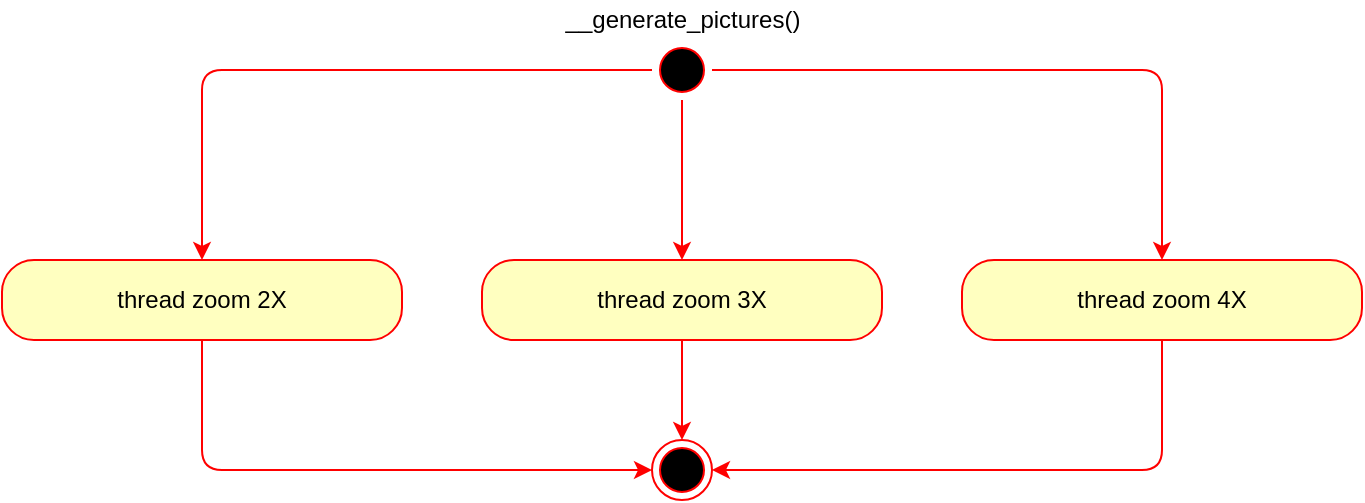 <mxfile>
    <diagram id="NQ8C6YZTt6mcr_k8dYG5" name="__process_picture()">
        <mxGraphModel dx="1074" dy="521" grid="1" gridSize="10" guides="1" tooltips="1" connect="1" arrows="1" fold="1" page="1" pageScale="1" pageWidth="827" pageHeight="1169" math="0" shadow="0">
            <root>
                <mxCell id="o7XjQStySnBTKkAdgTy3-0"/>
                <mxCell id="o7XjQStySnBTKkAdgTy3-1" parent="o7XjQStySnBTKkAdgTy3-0"/>
                <mxCell id="SrO7Xi9fvuJ-vgtuY18P-0" value="" style="ellipse;html=1;shape=startState;fillColor=#000000;strokeColor=#ff0000;" parent="o7XjQStySnBTKkAdgTy3-1" vertex="1">
                    <mxGeometry x="365" y="210" width="30" height="30" as="geometry"/>
                </mxCell>
                <mxCell id="SrO7Xi9fvuJ-vgtuY18P-3" value="&lt;span style=&quot;text-align: left&quot;&gt;__generate_pictures()&lt;/span&gt;" style="text;html=1;align=center;verticalAlign=middle;resizable=0;points=[];autosize=1;strokeColor=none;fillColor=none;" parent="o7XjQStySnBTKkAdgTy3-1" vertex="1">
                    <mxGeometry x="315" y="190" width="130" height="20" as="geometry"/>
                </mxCell>
                <mxCell id="SrO7Xi9fvuJ-vgtuY18P-8" style="edgeStyle=elbowEdgeStyle;html=1;entryX=0;entryY=0.5;entryDx=0;entryDy=0;startArrow=classic;startFill=1;endArrow=none;endFill=0;strokeColor=#FF0000;" parent="o7XjQStySnBTKkAdgTy3-1" source="SrO7Xi9fvuJ-vgtuY18P-4" target="SrO7Xi9fvuJ-vgtuY18P-0" edge="1">
                    <mxGeometry relative="1" as="geometry">
                        <Array as="points">
                            <mxPoint x="140" y="280"/>
                            <mxPoint x="170" y="260"/>
                        </Array>
                        <mxPoint x="280" y="220" as="targetPoint"/>
                    </mxGeometry>
                </mxCell>
                <mxCell id="4nPWI2hymKt95uSj4Esr-2" style="edgeStyle=elbowEdgeStyle;html=1;entryX=0;entryY=0.5;entryDx=0;entryDy=0;startArrow=none;startFill=0;endArrow=classic;endFill=1;strokeColor=#FF0000;" parent="o7XjQStySnBTKkAdgTy3-1" source="SrO7Xi9fvuJ-vgtuY18P-4" target="4nPWI2hymKt95uSj4Esr-0" edge="1">
                    <mxGeometry relative="1" as="geometry">
                        <Array as="points">
                            <mxPoint x="140" y="400"/>
                        </Array>
                    </mxGeometry>
                </mxCell>
                <mxCell id="SrO7Xi9fvuJ-vgtuY18P-4" value="&lt;span style=&quot;text-align: left&quot;&gt;thread zoom 2X&lt;/span&gt;" style="rounded=1;whiteSpace=wrap;html=1;arcSize=40;fontColor=#000000;fillColor=#ffffc0;strokeColor=#ff0000;" parent="o7XjQStySnBTKkAdgTy3-1" vertex="1">
                    <mxGeometry x="40" y="320" width="200" height="40" as="geometry"/>
                </mxCell>
                <mxCell id="SrO7Xi9fvuJ-vgtuY18P-9" style="edgeStyle=elbowEdgeStyle;html=1;entryX=1;entryY=0.5;entryDx=0;entryDy=0;startArrow=classic;startFill=1;endArrow=none;endFill=0;strokeColor=#FF0000;exitX=0.5;exitY=0;exitDx=0;exitDy=0;" parent="o7XjQStySnBTKkAdgTy3-1" source="SrO7Xi9fvuJ-vgtuY18P-5" target="SrO7Xi9fvuJ-vgtuY18P-0" edge="1">
                    <mxGeometry relative="1" as="geometry">
                        <Array as="points">
                            <mxPoint x="620" y="280"/>
                        </Array>
                        <mxPoint x="480" y="220" as="targetPoint"/>
                    </mxGeometry>
                </mxCell>
                <mxCell id="4nPWI2hymKt95uSj4Esr-3" style="edgeStyle=elbowEdgeStyle;html=1;entryX=1;entryY=0.5;entryDx=0;entryDy=0;startArrow=none;startFill=0;endArrow=classic;endFill=1;strokeColor=#FF0000;" parent="o7XjQStySnBTKkAdgTy3-1" source="SrO7Xi9fvuJ-vgtuY18P-5" target="4nPWI2hymKt95uSj4Esr-0" edge="1">
                    <mxGeometry relative="1" as="geometry">
                        <Array as="points">
                            <mxPoint x="620" y="390"/>
                        </Array>
                    </mxGeometry>
                </mxCell>
                <mxCell id="SrO7Xi9fvuJ-vgtuY18P-5" value="&lt;span style=&quot;text-align: left&quot;&gt;thread&amp;nbsp;zoom 4X&lt;/span&gt;" style="rounded=1;whiteSpace=wrap;html=1;arcSize=40;fontColor=#000000;fillColor=#ffffc0;strokeColor=#ff0000;" parent="o7XjQStySnBTKkAdgTy3-1" vertex="1">
                    <mxGeometry x="520" y="320" width="200" height="40" as="geometry"/>
                </mxCell>
                <mxCell id="SrO7Xi9fvuJ-vgtuY18P-7" style="edgeStyle=orthogonalEdgeStyle;curved=1;html=1;entryX=0.5;entryY=1;entryDx=0;entryDy=0;startArrow=classic;startFill=1;endArrow=none;endFill=0;strokeColor=#FF0000;" parent="o7XjQStySnBTKkAdgTy3-1" source="SrO7Xi9fvuJ-vgtuY18P-6" target="SrO7Xi9fvuJ-vgtuY18P-0" edge="1">
                    <mxGeometry relative="1" as="geometry">
                        <mxPoint x="380" y="240" as="targetPoint"/>
                    </mxGeometry>
                </mxCell>
                <mxCell id="4nPWI2hymKt95uSj4Esr-1" style="edgeStyle=elbowEdgeStyle;html=1;exitX=0.5;exitY=1;exitDx=0;exitDy=0;entryX=0.5;entryY=0;entryDx=0;entryDy=0;startArrow=none;startFill=0;endArrow=classic;endFill=1;strokeColor=#FF0000;" parent="o7XjQStySnBTKkAdgTy3-1" source="SrO7Xi9fvuJ-vgtuY18P-6" target="4nPWI2hymKt95uSj4Esr-0" edge="1">
                    <mxGeometry relative="1" as="geometry"/>
                </mxCell>
                <mxCell id="SrO7Xi9fvuJ-vgtuY18P-6" value="&lt;span style=&quot;text-align: left&quot;&gt;thread zoom 3X&lt;/span&gt;" style="rounded=1;whiteSpace=wrap;html=1;arcSize=40;fontColor=#000000;fillColor=#ffffc0;strokeColor=#ff0000;" parent="o7XjQStySnBTKkAdgTy3-1" vertex="1">
                    <mxGeometry x="280" y="320" width="200" height="40" as="geometry"/>
                </mxCell>
                <mxCell id="4nPWI2hymKt95uSj4Esr-0" value="" style="ellipse;html=1;shape=endState;fillColor=#000000;strokeColor=#ff0000;" parent="o7XjQStySnBTKkAdgTy3-1" vertex="1">
                    <mxGeometry x="365" y="410" width="30" height="30" as="geometry"/>
                </mxCell>
            </root>
        </mxGraphModel>
    </diagram>
    <diagram id="Umb4qV9Q7joxZF1_kn6b" name="Global Architecture">
        <mxGraphModel dx="990" dy="691" grid="1" gridSize="10" guides="1" tooltips="1" connect="1" arrows="1" fold="1" page="1" pageScale="1" pageWidth="827" pageHeight="1169" math="0" shadow="0">
            <root>
                <mxCell id="0"/>
                <mxCell id="1" parent="0"/>
                <mxCell id="9" style="edgeStyle=none;html=1;startArrow=classic;startFill=1;" parent="1" source="7" target="8" edge="1">
                    <mxGeometry relative="1" as="geometry"/>
                </mxCell>
                <mxCell id="10" value="HTTP" style="edgeLabel;html=1;align=center;verticalAlign=middle;resizable=0;points=[];" parent="9" vertex="1" connectable="0">
                    <mxGeometry x="-0.373" y="-1" relative="1" as="geometry">
                        <mxPoint as="offset"/>
                    </mxGeometry>
                </mxCell>
                <mxCell id="7" value="User" style="points=[];aspect=fixed;html=1;align=center;shadow=0;dashed=0;image;image=img/lib/allied_telesis/computer_and_terminals/Personal_Computer.svg;" parent="1" vertex="1">
                    <mxGeometry x="144" y="437.24" width="95.6" height="129.56" as="geometry"/>
                </mxCell>
                <mxCell id="8" value="VMagnify server" style="image;html=1;image=img/lib/clip_art/computers/Server_128x128.png" parent="1" vertex="1">
                    <mxGeometry x="480" y="441.8" width="200" height="120" as="geometry"/>
                </mxCell>
            </root>
        </mxGraphModel>
    </diagram>
    <diagram id="L5cocBI39ZsW0s459yIp" name="process_uploaded_picture()">
        <mxGraphModel dx="396" dy="276" grid="1" gridSize="10" guides="1" tooltips="1" connect="1" arrows="1" fold="1" page="1" pageScale="1" pageWidth="827" pageHeight="1169" math="0" shadow="0">
            <root>
                <mxCell id="AcEDovaewm3Qbmrhu6Q4-0"/>
                <mxCell id="AcEDovaewm3Qbmrhu6Q4-1" parent="AcEDovaewm3Qbmrhu6Q4-0"/>
                <mxCell id="s4J1PNSF8YR8wlfG6eTc-0" value="" style="ellipse;html=1;shape=startState;fillColor=#000000;strokeColor=#ff0000;" vertex="1" parent="AcEDovaewm3Qbmrhu6Q4-1">
                    <mxGeometry x="245" y="370" width="30" height="30" as="geometry"/>
                </mxCell>
                <mxCell id="s4J1PNSF8YR8wlfG6eTc-4" value="&lt;span style=&quot;text-align: left&quot;&gt;process_uploaded_picture(file:string) : bool&lt;/span&gt;" style="text;html=1;align=center;verticalAlign=middle;resizable=0;points=[];autosize=1;strokeColor=none;fillColor=none;" vertex="1" parent="AcEDovaewm3Qbmrhu6Q4-1">
                    <mxGeometry x="140" y="340" width="240" height="20" as="geometry"/>
                </mxCell>
                <mxCell id="s4J1PNSF8YR8wlfG6eTc-7" value="" style="ellipse;html=1;shape=endState;fillColor=#000000;strokeColor=#ff0000;" vertex="1" parent="AcEDovaewm3Qbmrhu6Q4-1">
                    <mxGeometry x="726" y="805" width="30" height="30" as="geometry"/>
                </mxCell>
                <mxCell id="KM4g0bSWTcc0E6VetSVF-0" style="edgeStyle=orthogonalEdgeStyle;curved=1;html=1;startArrow=classic;startFill=1;endArrow=none;endFill=0;strokeColor=#FF0000;" edge="1" parent="AcEDovaewm3Qbmrhu6Q4-1" source="s4J1PNSF8YR8wlfG6eTc-8" target="s4J1PNSF8YR8wlfG6eTc-0">
                    <mxGeometry relative="1" as="geometry"/>
                </mxCell>
                <mxCell id="s4J1PNSF8YR8wlfG6eTc-8" value="&lt;span style=&quot;text-align: left&quot;&gt;__upload_picture(url:string)&lt;/span&gt;" style="rounded=1;whiteSpace=wrap;html=1;arcSize=40;fontColor=#000000;fillColor=#ffffc0;strokeColor=#ff0000;" vertex="1" parent="AcEDovaewm3Qbmrhu6Q4-1">
                    <mxGeometry x="160" y="440" width="200" height="40" as="geometry"/>
                </mxCell>
                <mxCell id="s4J1PNSF8YR8wlfG6eTc-9" value="Return value" style="rhombus;whiteSpace=wrap;html=1;fillColor=#ffffc0;strokeColor=#ff0000;" vertex="1" parent="AcEDovaewm3Qbmrhu6Q4-1">
                    <mxGeometry x="180" y="540" width="160" height="80" as="geometry"/>
                </mxCell>
                <mxCell id="s4J1PNSF8YR8wlfG6eTc-10" value="false" style="edgeStyle=orthogonalEdgeStyle;html=1;align=left;verticalAlign=bottom;endArrow=open;endSize=8;strokeColor=#ff0000;" edge="1" parent="AcEDovaewm3Qbmrhu6Q4-1" source="s4J1PNSF8YR8wlfG6eTc-9">
                    <mxGeometry x="-1" relative="1" as="geometry">
                        <mxPoint x="440" y="820" as="targetPoint"/>
                        <mxPoint x="350" y="270" as="sourcePoint"/>
                        <Array as="points">
                            <mxPoint x="400" y="580"/>
                            <mxPoint x="400" y="820"/>
                        </Array>
                    </mxGeometry>
                </mxCell>
                <mxCell id="s4J1PNSF8YR8wlfG6eTc-11" value="Return false" style="text;html=1;align=center;verticalAlign=middle;resizable=0;points=[];autosize=1;strokeColor=none;fillColor=none;" vertex="1" parent="AcEDovaewm3Qbmrhu6Q4-1">
                    <mxGeometry x="700" y="780" width="80" height="20" as="geometry"/>
                </mxCell>
                <mxCell id="s4J1PNSF8YR8wlfG6eTc-12" value="bool" style="edgeStyle=orthogonalEdgeStyle;html=1;verticalAlign=bottom;endArrow=open;endSize=8;strokeColor=#ff0000;entryX=0.5;entryY=0;entryDx=0;entryDy=0;exitX=0.5;exitY=1;exitDx=0;exitDy=0;" edge="1" parent="AcEDovaewm3Qbmrhu6Q4-1" source="s4J1PNSF8YR8wlfG6eTc-8" target="s4J1PNSF8YR8wlfG6eTc-9">
                    <mxGeometry relative="1" as="geometry">
                        <mxPoint x="304" y="310" as="targetPoint"/>
                        <mxPoint x="304" y="250" as="sourcePoint"/>
                    </mxGeometry>
                </mxCell>
                <mxCell id="s4J1PNSF8YR8wlfG6eTc-13" value="&lt;span style=&quot;text-align: left&quot;&gt;__validate_picture(file : string)&lt;/span&gt;" style="rounded=1;whiteSpace=wrap;html=1;arcSize=40;fontColor=#000000;fillColor=#ffffc0;strokeColor=#ff0000;" vertex="1" parent="AcEDovaewm3Qbmrhu6Q4-1">
                    <mxGeometry x="160" y="680" width="200" height="40" as="geometry"/>
                </mxCell>
                <mxCell id="s4J1PNSF8YR8wlfG6eTc-14" value="true" style="edgeStyle=orthogonalEdgeStyle;html=1;align=left;verticalAlign=top;endArrow=open;endSize=8;strokeColor=#ff0000;entryX=0.5;entryY=0;entryDx=0;entryDy=0;exitX=0.5;exitY=1;exitDx=0;exitDy=0;" edge="1" parent="AcEDovaewm3Qbmrhu6Q4-1" source="s4J1PNSF8YR8wlfG6eTc-9" target="s4J1PNSF8YR8wlfG6eTc-13">
                    <mxGeometry x="-1" relative="1" as="geometry">
                        <mxPoint x="270" y="450" as="targetPoint"/>
                        <mxPoint x="270" y="390" as="sourcePoint"/>
                        <Array as="points">
                            <mxPoint x="260" y="670"/>
                            <mxPoint x="260" y="670"/>
                        </Array>
                    </mxGeometry>
                </mxCell>
                <mxCell id="s4J1PNSF8YR8wlfG6eTc-15" value="Return value" style="rhombus;whiteSpace=wrap;html=1;fillColor=#ffffc0;strokeColor=#ff0000;" vertex="1" parent="AcEDovaewm3Qbmrhu6Q4-1">
                    <mxGeometry x="180" y="780" width="160" height="80" as="geometry"/>
                </mxCell>
                <mxCell id="s4J1PNSF8YR8wlfG6eTc-16" value="false" style="edgeStyle=orthogonalEdgeStyle;html=1;align=left;verticalAlign=bottom;endArrow=open;endSize=8;strokeColor=#ff0000;entryX=0;entryY=0.5;entryDx=0;entryDy=0;" edge="1" parent="AcEDovaewm3Qbmrhu6Q4-1" source="s4J1PNSF8YR8wlfG6eTc-15" target="s4J1PNSF8YR8wlfG6eTc-24">
                    <mxGeometry x="-1" relative="1" as="geometry">
                        <mxPoint x="430" y="820" as="targetPoint"/>
                        <mxPoint x="350" y="510" as="sourcePoint"/>
                    </mxGeometry>
                </mxCell>
                <mxCell id="s4J1PNSF8YR8wlfG6eTc-17" value="bool" style="edgeStyle=orthogonalEdgeStyle;html=1;verticalAlign=bottom;endArrow=open;endSize=8;strokeColor=#ff0000;entryX=0.5;entryY=0;entryDx=0;entryDy=0;" edge="1" parent="AcEDovaewm3Qbmrhu6Q4-1" source="s4J1PNSF8YR8wlfG6eTc-13" target="s4J1PNSF8YR8wlfG6eTc-15">
                    <mxGeometry relative="1" as="geometry">
                        <mxPoint x="304" y="550" as="targetPoint"/>
                        <mxPoint x="260" y="720" as="sourcePoint"/>
                    </mxGeometry>
                </mxCell>
                <mxCell id="s4J1PNSF8YR8wlfG6eTc-18" value="true" style="edgeStyle=orthogonalEdgeStyle;html=1;align=left;verticalAlign=top;endArrow=open;endSize=8;strokeColor=#ff0000;exitX=0.5;exitY=1;exitDx=0;exitDy=0;" edge="1" parent="AcEDovaewm3Qbmrhu6Q4-1" source="s4J1PNSF8YR8wlfG6eTc-15">
                    <mxGeometry x="-1" relative="1" as="geometry">
                        <mxPoint x="260" y="920" as="targetPoint"/>
                        <mxPoint x="270" y="630" as="sourcePoint"/>
                        <Array as="points">
                            <mxPoint x="260" y="910"/>
                            <mxPoint x="260" y="910"/>
                        </Array>
                    </mxGeometry>
                </mxCell>
                <mxCell id="s4J1PNSF8YR8wlfG6eTc-19" value="&lt;span style=&quot;text-align: left&quot;&gt;__process_picture(file : string)&lt;/span&gt;" style="rounded=1;whiteSpace=wrap;html=1;arcSize=40;fontColor=#000000;fillColor=#ffffc0;strokeColor=#ff0000;" vertex="1" parent="AcEDovaewm3Qbmrhu6Q4-1">
                    <mxGeometry x="160" y="920" width="200" height="40" as="geometry"/>
                </mxCell>
                <mxCell id="s4J1PNSF8YR8wlfG6eTc-21" value="" style="ellipse;html=1;shape=endState;fillColor=#000000;strokeColor=#ff0000;" vertex="1" parent="AcEDovaewm3Qbmrhu6Q4-1">
                    <mxGeometry x="444" y="1005" width="30" height="30" as="geometry"/>
                </mxCell>
                <mxCell id="s4J1PNSF8YR8wlfG6eTc-22" value="" style="edgeStyle=orthogonalEdgeStyle;html=1;align=left;verticalAlign=top;endArrow=open;endSize=8;strokeColor=#ff0000;exitX=0.5;exitY=1;exitDx=0;exitDy=0;entryX=0;entryY=0.5;entryDx=0;entryDy=0;" edge="1" parent="AcEDovaewm3Qbmrhu6Q4-1" source="s4J1PNSF8YR8wlfG6eTc-19" target="s4J1PNSF8YR8wlfG6eTc-21">
                    <mxGeometry x="-1" relative="1" as="geometry">
                        <mxPoint x="245" y="1060" as="targetPoint"/>
                        <mxPoint x="245" y="1000" as="sourcePoint"/>
                        <Array as="points">
                            <mxPoint x="260" y="1020"/>
                        </Array>
                    </mxGeometry>
                </mxCell>
                <mxCell id="s4J1PNSF8YR8wlfG6eTc-23" style="edgeStyle=orthogonalEdgeStyle;curved=1;html=1;startArrow=classic;startFill=1;endArrow=none;endFill=0;strokeColor=#FF0000;exitX=0;exitY=0.5;exitDx=0;exitDy=0;entryX=1;entryY=0.5;entryDx=0;entryDy=0;" edge="1" parent="AcEDovaewm3Qbmrhu6Q4-1" source="s4J1PNSF8YR8wlfG6eTc-7" target="s4J1PNSF8YR8wlfG6eTc-24">
                    <mxGeometry relative="1" as="geometry">
                        <mxPoint x="690" y="740" as="targetPoint"/>
                    </mxGeometry>
                </mxCell>
                <mxCell id="s4J1PNSF8YR8wlfG6eTc-24" value="&lt;span style=&quot;text-align: left&quot;&gt;__delete_picture(file : string)&lt;/span&gt;" style="rounded=1;whiteSpace=wrap;html=1;arcSize=40;fontColor=#000000;fillColor=#ffffc0;strokeColor=#ff0000;" vertex="1" parent="AcEDovaewm3Qbmrhu6Q4-1">
                    <mxGeometry x="440" y="800" width="200" height="40" as="geometry"/>
                </mxCell>
            </root>
        </mxGraphModel>
    </diagram>
</mxfile>